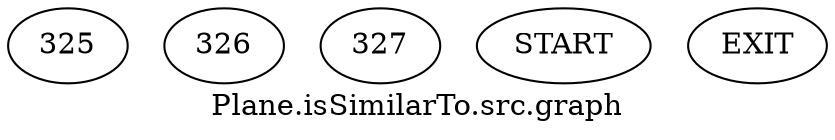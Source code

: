 /* --------------------------------------------------- */
/* Generated by Dr. Garbage Control Flow Graph Factory */
/* http://www.drgarbage.com                            */
/* Version: 4.5.0.201508311741                         */
/* Retrieved on: 2020-01-06 19:15:20.965               */
/* --------------------------------------------------- */
digraph "Plane.isSimilarTo.src.graph" {
 graph [label="Plane.isSimilarTo.src.graph"];
 2 [label="325" ]
 3 [label="326" ]
 4 [label="327" ]
 5 [label="START" ]
 6 [label="EXIT" ]
 5  2
 2  3
 3  6
}
